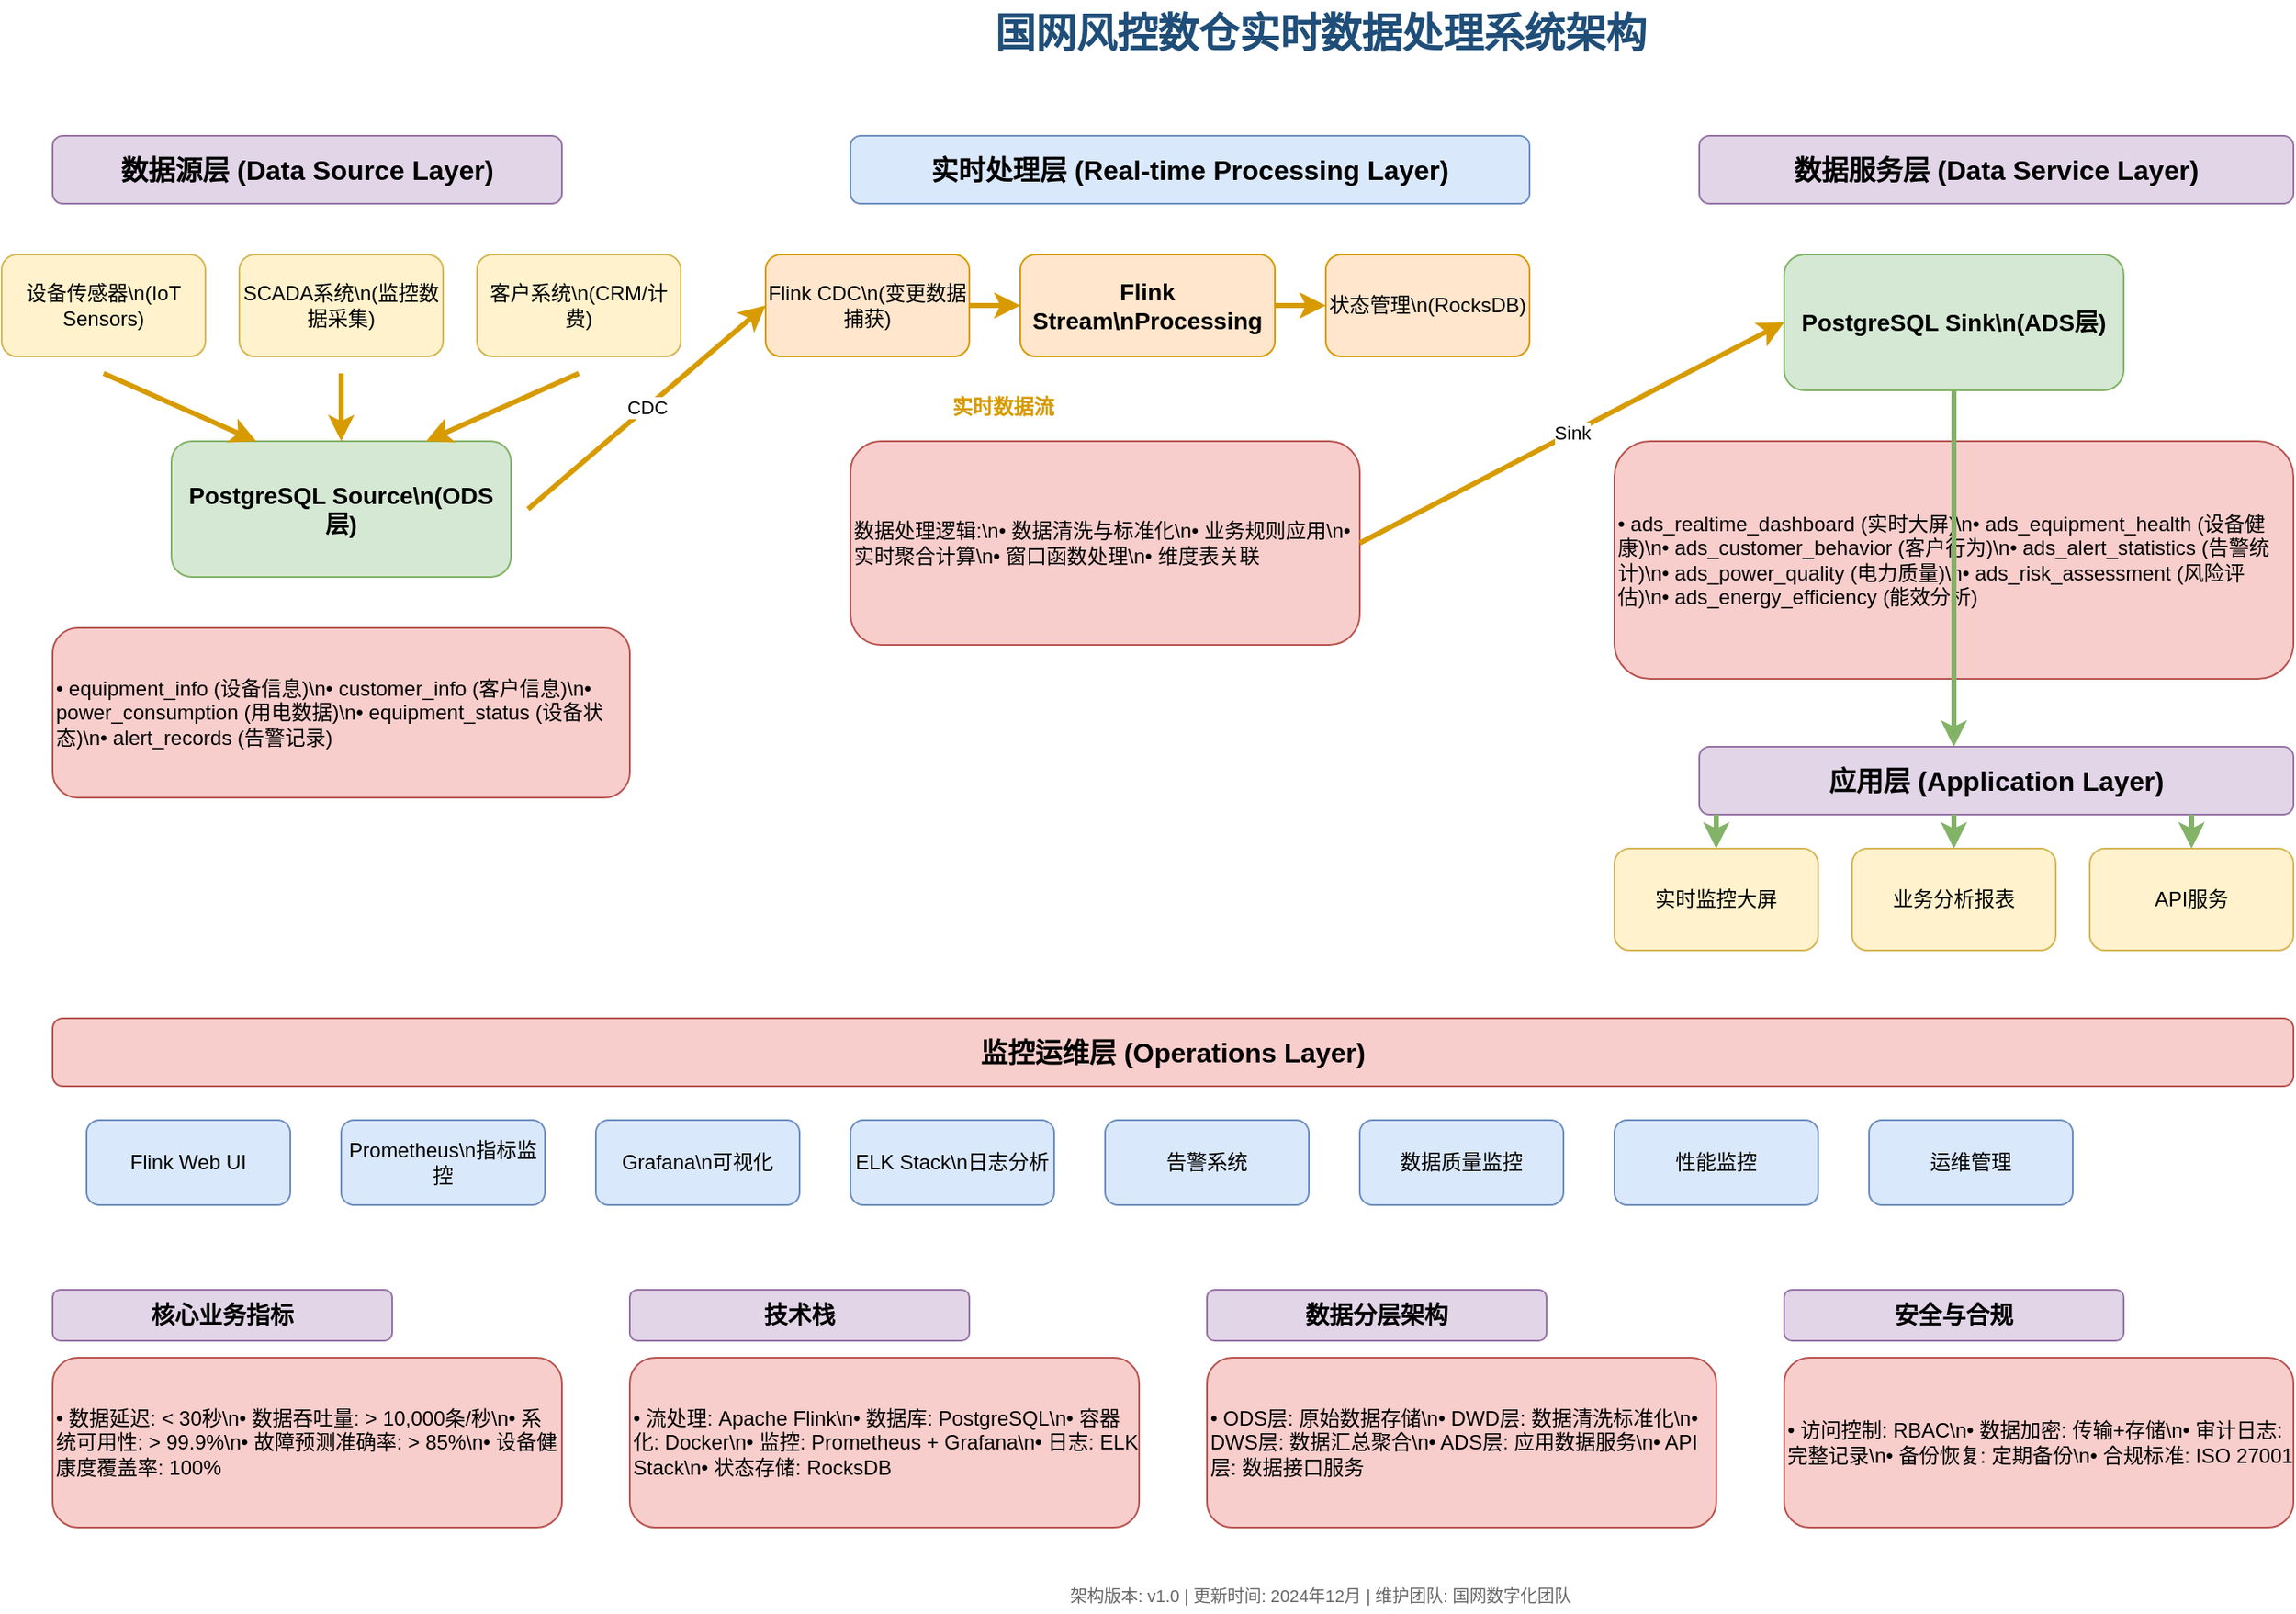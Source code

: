 <mxfile version="24.7.17" type="device">
  <diagram name="国网风控数仓技术架构" id="architecture">
    <mxGraphModel dx="1422" dy="794" grid="1" gridSize="10" guides="1" tooltips="1" connect="1" arrows="1" fold="1" page="1" pageScale="1" pageWidth="1654" pageHeight="1169" math="0" shadow="0">
      <root>
        <mxCell id="0" />
        <mxCell id="1" parent="0" />
        
        <!-- 标题 -->
        <mxCell id="title" value="国网风控数仓实时数据处理系统架构" style="text;html=1;strokeColor=none;fillColor=none;align=center;verticalAlign=middle;whiteSpace=wrap;rounded=0;fontSize=24;fontStyle=1;fontColor=#1f4e79;" vertex="1" parent="1">
          <mxGeometry x="527" y="20" width="600" height="40" as="geometry" />
        </mxCell>
        
        <!-- 数据源层 -->
        <mxCell id="datasource_layer" value="数据源层 (Data Source Layer)" style="rounded=1;whiteSpace=wrap;html=1;fillColor=#e1d5e7;strokeColor=#9673a6;fontSize=16;fontStyle=1;" vertex="1" parent="1">
          <mxGeometry x="80" y="100" width="300" height="40" as="geometry" />
        </mxCell>
        
        <!-- 设备传感器 -->
        <mxCell id="sensors" value="设备传感器\n(IoT Sensors)" style="rounded=1;whiteSpace=wrap;html=1;fillColor=#fff2cc;strokeColor=#d6b656;" vertex="1" parent="1">
          <mxGeometry x="50" y="170" width="120" height="60" as="geometry" />
        </mxCell>
        
        <!-- SCADA系统 -->
        <mxCell id="scada" value="SCADA系统\n(监控数据采集)" style="rounded=1;whiteSpace=wrap;html=1;fillColor=#fff2cc;strokeColor=#d6b656;" vertex="1" parent="1">
          <mxGeometry x="190" y="170" width="120" height="60" as="geometry" />
        </mxCell>
        
        <!-- 客户系统 -->
        <mxCell id="customer_sys" value="客户系统\n(CRM/计费)" style="rounded=1;whiteSpace=wrap;html=1;fillColor=#fff2cc;strokeColor=#d6b656;" vertex="1" parent="1">
          <mxGeometry x="330" y="170" width="120" height="60" as="geometry" />
        </mxCell>
        
        <!-- PostgreSQL Source -->
        <mxCell id="pg_source" value="PostgreSQL Source\n(ODS层)" style="rounded=1;whiteSpace=wrap;html=1;fillColor=#d5e8d4;strokeColor=#82b366;fontSize=14;fontStyle=1;" vertex="1" parent="1">
          <mxGeometry x="150" y="280" width="200" height="80" as="geometry" />
        </mxCell>
        
        <!-- ODS表 -->
        <mxCell id="ods_tables" value="• equipment_info (设备信息)\n• customer_info (客户信息)\n• power_consumption (用电数据)\n• equipment_status (设备状态)\n• alert_records (告警记录)" style="rounded=1;whiteSpace=wrap;html=1;fillColor=#f8cecc;strokeColor=#b85450;align=left;" vertex="1" parent="1">
          <mxGeometry x="80" y="390" width="340" height="100" as="geometry" />
        </mxCell>
        
        <!-- 实时处理层 -->
        <mxCell id="processing_layer" value="实时处理层 (Real-time Processing Layer)" style="rounded=1;whiteSpace=wrap;html=1;fillColor=#dae8fc;strokeColor=#6c8ebf;fontSize=16;fontStyle=1;" vertex="1" parent="1">
          <mxGeometry x="550" y="100" width="400" height="40" as="geometry" />
        </mxCell>
        
        <!-- Flink CDC -->
        <mxCell id="flink_cdc" value="Flink CDC\n(变更数据捕获)" style="rounded=1;whiteSpace=wrap;html=1;fillColor=#ffe6cc;strokeColor=#d79b00;" vertex="1" parent="1">
          <mxGeometry x="500" y="170" width="120" height="60" as="geometry" />
        </mxCell>
        
        <!-- Flink Stream Processing -->
        <mxCell id="flink_stream" value="Flink Stream\nProcessing" style="rounded=1;whiteSpace=wrap;html=1;fillColor=#ffe6cc;strokeColor=#d79b00;fontSize=14;fontStyle=1;" vertex="1" parent="1">
          <mxGeometry x="650" y="170" width="150" height="60" as="geometry" />
        </mxCell>
        
        <!-- 状态管理 -->
        <mxCell id="state_mgmt" value="状态管理\n(RocksDB)" style="rounded=1;whiteSpace=wrap;html=1;fillColor=#ffe6cc;strokeColor=#d79b00;" vertex="1" parent="1">
          <mxGeometry x="830" y="170" width="120" height="60" as="geometry" />
        </mxCell>
        
        <!-- 数据处理逻辑 -->
        <mxCell id="processing_logic" value="数据处理逻辑:\n• 数据清洗与标准化\n• 业务规则应用\n• 实时聚合计算\n• 窗口函数处理\n• 维度表关联" style="rounded=1;whiteSpace=wrap;html=1;fillColor=#f8cecc;strokeColor=#b85450;align=left;" vertex="1" parent="1">
          <mxGeometry x="550" y="280" width="300" height="120" as="geometry" />
        </mxCell>
        
        <!-- 数据服务层 -->
        <mxCell id="service_layer" value="数据服务层 (Data Service Layer)" style="rounded=1;whiteSpace=wrap;html=1;fillColor=#e1d5e7;strokeColor=#9673a6;fontSize=16;fontStyle=1;" vertex="1" parent="1">
          <mxGeometry x="1050" y="100" width="350" height="40" as="geometry" />
        </mxCell>
        
        <!-- PostgreSQL Sink -->
        <mxCell id="pg_sink" value="PostgreSQL Sink\n(ADS层)" style="rounded=1;whiteSpace=wrap;html=1;fillColor=#d5e8d4;strokeColor=#82b366;fontSize=14;fontStyle=1;" vertex="1" parent="1">
          <mxGeometry x="1100" y="170" width="200" height="80" as="geometry" />
        </mxCell>
        
        <!-- ADS表 -->
        <mxCell id="ads_tables" value="• ads_realtime_dashboard (实时大屏)\n• ads_equipment_health (设备健康)\n• ads_customer_behavior (客户行为)\n• ads_alert_statistics (告警统计)\n• ads_power_quality (电力质量)\n• ads_risk_assessment (风险评估)\n• ads_energy_efficiency (能效分析)" style="rounded=1;whiteSpace=wrap;html=1;fillColor=#f8cecc;strokeColor=#b85450;align=left;" vertex="1" parent="1">
          <mxGeometry x="1000" y="280" width="400" height="140" as="geometry" />
        </mxCell>
        
        <!-- 应用层 -->
        <mxCell id="app_layer" value="应用层 (Application Layer)" style="rounded=1;whiteSpace=wrap;html=1;fillColor=#e1d5e7;strokeColor=#9673a6;fontSize=16;fontStyle=1;" vertex="1" parent="1">
          <mxGeometry x="1050" y="460" width="350" height="40" as="geometry" />
        </mxCell>
        
        <!-- 实时大屏 -->
        <mxCell id="dashboard" value="实时监控大屏" style="rounded=1;whiteSpace=wrap;html=1;fillColor=#fff2cc;strokeColor=#d6b656;" vertex="1" parent="1">
          <mxGeometry x="1000" y="520" width="120" height="60" as="geometry" />
        </mxCell>
        
        <!-- 业务报表 -->
        <mxCell id="reports" value="业务分析报表" style="rounded=1;whiteSpace=wrap;html=1;fillColor=#fff2cc;strokeColor=#d6b656;" vertex="1" parent="1">
          <mxGeometry x="1140" y="520" width="120" height="60" as="geometry" />
        </mxCell>
        
        <!-- API服务 -->
        <mxCell id="api_service" value="API服务" style="rounded=1;whiteSpace=wrap;html=1;fillColor=#fff2cc;strokeColor=#d6b656;" vertex="1" parent="1">
          <mxGeometry x="1280" y="520" width="120" height="60" as="geometry" />
        </mxCell>
        
        <!-- 监控运维层 -->
        <mxCell id="ops_layer" value="监控运维层 (Operations Layer)" style="rounded=1;whiteSpace=wrap;html=1;fillColor=#f8cecc;strokeColor=#b85450;fontSize=16;fontStyle=1;" vertex="1" parent="1">
          <mxGeometry x="80" y="620" width="1320" height="40" as="geometry" />
        </mxCell>
        
        <!-- Flink Web UI -->
        <mxCell id="flink_ui" value="Flink Web UI" style="rounded=1;whiteSpace=wrap;html=1;fillColor=#dae8fc;strokeColor=#6c8ebf;" vertex="1" parent="1">
          <mxGeometry x="100" y="680" width="120" height="50" as="geometry" />
        </mxCell>
        
        <!-- Prometheus -->
        <mxCell id="prometheus" value="Prometheus\n指标监控" style="rounded=1;whiteSpace=wrap;html=1;fillColor=#dae8fc;strokeColor=#6c8ebf;" vertex="1" parent="1">
          <mxGeometry x="250" y="680" width="120" height="50" as="geometry" />
        </mxCell>
        
        <!-- Grafana -->
        <mxCell id="grafana" value="Grafana\n可视化" style="rounded=1;whiteSpace=wrap;html=1;fillColor=#dae8fc;strokeColor=#6c8ebf;" vertex="1" parent="1">
          <mxGeometry x="400" y="680" width="120" height="50" as="geometry" />
        </mxCell>
        
        <!-- ELK Stack -->
        <mxCell id="elk" value="ELK Stack\n日志分析" style="rounded=1;whiteSpace=wrap;html=1;fillColor=#dae8fc;strokeColor=#6c8ebf;" vertex="1" parent="1">
          <mxGeometry x="550" y="680" width="120" height="50" as="geometry" />
        </mxCell>
        
        <!-- 告警系统 -->
        <mxCell id="alerting" value="告警系统" style="rounded=1;whiteSpace=wrap;html=1;fillColor=#dae8fc;strokeColor=#6c8ebf;" vertex="1" parent="1">
          <mxGeometry x="700" y="680" width="120" height="50" as="geometry" />
        </mxCell>
        
        <!-- 数据质量监控 -->
        <mxCell id="data_quality" value="数据质量监控" style="rounded=1;whiteSpace=wrap;html=1;fillColor=#dae8fc;strokeColor=#6c8ebf;" vertex="1" parent="1">
          <mxGeometry x="850" y="680" width="120" height="50" as="geometry" />
        </mxCell>
        
        <!-- 性能监控 -->
        <mxCell id="perf_monitor" value="性能监控" style="rounded=1;whiteSpace=wrap;html=1;fillColor=#dae8fc;strokeColor=#6c8ebf;" vertex="1" parent="1">
          <mxGeometry x="1000" y="680" width="120" height="50" as="geometry" />
        </mxCell>
        
        <!-- 运维管理 -->
        <mxCell id="ops_mgmt" value="运维管理" style="rounded=1;whiteSpace=wrap;html=1;fillColor=#dae8fc;strokeColor=#6c8ebf;" vertex="1" parent="1">
          <mxGeometry x="1150" y="680" width="120" height="50" as="geometry" />
        </mxCell>
        
        <!-- 业务指标框 -->
        <mxCell id="metrics_box" value="核心业务指标" style="rounded=1;whiteSpace=wrap;html=1;fillColor=#e1d5e7;strokeColor=#9673a6;fontSize=14;fontStyle=1;" vertex="1" parent="1">
          <mxGeometry x="80" y="780" width="200" height="30" as="geometry" />
        </mxCell>
        
        <mxCell id="metrics_content" value="• 数据延迟: &lt; 30秒\n• 数据吞吐量: &gt; 10,000条/秒\n• 系统可用性: &gt; 99.9%\n• 故障预测准确率: &gt; 85%\n• 设备健康度覆盖率: 100%" style="rounded=1;whiteSpace=wrap;html=1;fillColor=#f8cecc;strokeColor=#b85450;align=left;" vertex="1" parent="1">
          <mxGeometry x="80" y="820" width="300" height="100" as="geometry" />
        </mxCell>
        
        <!-- 技术栈框 -->
        <mxCell id="tech_stack_box" value="技术栈" style="rounded=1;whiteSpace=wrap;html=1;fillColor=#e1d5e7;strokeColor=#9673a6;fontSize=14;fontStyle=1;" vertex="1" parent="1">
          <mxGeometry x="420" y="780" width="200" height="30" as="geometry" />
        </mxCell>
        
        <mxCell id="tech_stack_content" value="• 流处理: Apache Flink\n• 数据库: PostgreSQL\n• 容器化: Docker\n• 监控: Prometheus + Grafana\n• 日志: ELK Stack\n• 状态存储: RocksDB" style="rounded=1;whiteSpace=wrap;html=1;fillColor=#f8cecc;strokeColor=#b85450;align=left;" vertex="1" parent="1">
          <mxGeometry x="420" y="820" width="300" height="100" as="geometry" />
        </mxCell>
        
        <!-- 数据分层框 -->
        <mxCell id="data_layers_box" value="数据分层架构" style="rounded=1;whiteSpace=wrap;html=1;fillColor=#e1d5e7;strokeColor=#9673a6;fontSize=14;fontStyle=1;" vertex="1" parent="1">
          <mxGeometry x="760" y="780" width="200" height="30" as="geometry" />
        </mxCell>
        
        <mxCell id="data_layers_content" value="• ODS层: 原始数据存储\n• DWD层: 数据清洗标准化\n• DWS层: 数据汇总聚合\n• ADS层: 应用数据服务\n• API层: 数据接口服务" style="rounded=1;whiteSpace=wrap;html=1;fillColor=#f8cecc;strokeColor=#b85450;align=left;" vertex="1" parent="1">
          <mxGeometry x="760" y="820" width="300" height="100" as="geometry" />
        </mxCell>
        
        <!-- 安全合规框 -->
        <mxCell id="security_box" value="安全与合规" style="rounded=1;whiteSpace=wrap;html=1;fillColor=#e1d5e7;strokeColor=#9673a6;fontSize=14;fontStyle=1;" vertex="1" parent="1">
          <mxGeometry x="1100" y="780" width="200" height="30" as="geometry" />
        </mxCell>
        
        <mxCell id="security_content" value="• 访问控制: RBAC\n• 数据加密: 传输+存储\n• 审计日志: 完整记录\n• 备份恢复: 定期备份\n• 合规标准: ISO 27001" style="rounded=1;whiteSpace=wrap;html=1;fillColor=#f8cecc;strokeColor=#b85450;align=left;" vertex="1" parent="1">
          <mxGeometry x="1100" y="820" width="300" height="100" as="geometry" />
        </mxCell>
        
        <!-- 数据流箭头 -->
        <mxCell id="flow1" value="" style="endArrow=classic;html=1;rounded=0;strokeWidth=3;strokeColor=#d79b00;" edge="1" parent="1">
          <mxGeometry width="50" height="50" relative="1" as="geometry">
            <mxPoint x="110" y="240" as="sourcePoint" />
            <mxPoint x="200" y="280" as="targetPoint" />
          </mxGeometry>
        </mxCell>
        
        <mxCell id="flow2" value="" style="endArrow=classic;html=1;rounded=0;strokeWidth=3;strokeColor=#d79b00;" edge="1" parent="1">
          <mxGeometry width="50" height="50" relative="1" as="geometry">
            <mxPoint x="250" y="240" as="sourcePoint" />
            <mxPoint x="250" y="280" as="targetPoint" />
          </mxGeometry>
        </mxCell>
        
        <mxCell id="flow3" value="" style="endArrow=classic;html=1;rounded=0;strokeWidth=3;strokeColor=#d79b00;" edge="1" parent="1">
          <mxGeometry width="50" height="50" relative="1" as="geometry">
            <mxPoint x="390" y="240" as="sourcePoint" />
            <mxPoint x="300" y="280" as="targetPoint" />
          </mxGeometry>
        </mxCell>
        
        <mxCell id="flow4" value="CDC" style="endArrow=classic;html=1;rounded=0;strokeWidth=3;strokeColor=#d79b00;" edge="1" parent="1">
          <mxGeometry width="50" height="50" relative="1" as="geometry">
            <mxPoint x="360" y="320" as="sourcePoint" />
            <mxPoint x="500" y="200" as="targetPoint" />
          </mxGeometry>
        </mxCell>
        
        <mxCell id="flow5" value="" style="endArrow=classic;html=1;rounded=0;strokeWidth=3;strokeColor=#d79b00;" edge="1" parent="1">
          <mxGeometry width="50" height="50" relative="1" as="geometry">
            <mxPoint x="620" y="200" as="sourcePoint" />
            <mxPoint x="650" y="200" as="targetPoint" />
          </mxGeometry>
        </mxCell>
        
        <mxCell id="flow6" value="" style="endArrow=classic;html=1;rounded=0;strokeWidth=3;strokeColor=#d79b00;" edge="1" parent="1">
          <mxGeometry width="50" height="50" relative="1" as="geometry">
            <mxPoint x="800" y="200" as="sourcePoint" />
            <mxPoint x="830" y="200" as="targetPoint" />
          </mxGeometry>
        </mxCell>
        
        <mxCell id="flow7" value="Sink" style="endArrow=classic;html=1;rounded=0;strokeWidth=3;strokeColor=#d79b00;" edge="1" parent="1">
          <mxGeometry width="50" height="50" relative="1" as="geometry">
            <mxPoint x="850" y="340" as="sourcePoint" />
            <mxPoint x="1100" y="210" as="targetPoint" />
          </mxGeometry>
        </mxCell>
        
        <mxCell id="flow8" value="" style="endArrow=classic;html=1;rounded=0;strokeWidth=3;strokeColor=#82b366;" edge="1" parent="1">
          <mxGeometry width="50" height="50" relative="1" as="geometry">
            <mxPoint x="1200" y="250" as="sourcePoint" />
            <mxPoint x="1200" y="460" as="targetPoint" />
          </mxGeometry>
        </mxCell>
        
        <mxCell id="flow9" value="" style="endArrow=classic;html=1;rounded=0;strokeWidth=3;strokeColor=#82b366;" edge="1" parent="1">
          <mxGeometry width="50" height="50" relative="1" as="geometry">
            <mxPoint x="1060" y="500" as="sourcePoint" />
            <mxPoint x="1060" y="520" as="targetPoint" />
          </mxGeometry>
        </mxCell>
        
        <mxCell id="flow10" value="" style="endArrow=classic;html=1;rounded=0;strokeWidth=3;strokeColor=#82b366;" edge="1" parent="1">
          <mxGeometry width="50" height="50" relative="1" as="geometry">
            <mxPoint x="1200" y="500" as="sourcePoint" />
            <mxPoint x="1200" y="520" as="targetPoint" />
          </mxGeometry>
        </mxCell>
        
        <mxCell id="flow11" value="" style="endArrow=classic;html=1;rounded=0;strokeWidth=3;strokeColor=#82b366;" edge="1" parent="1">
          <mxGeometry width="50" height="50" relative="1" as="geometry">
            <mxPoint x="1340" y="500" as="sourcePoint" />
            <mxPoint x="1340" y="520" as="targetPoint" />
          </mxGeometry>
        </mxCell>
        
        <!-- 数据流标签 -->
        <mxCell id="data_flow_label" value="实时数据流" style="text;html=1;strokeColor=none;fillColor=none;align=center;verticalAlign=middle;whiteSpace=wrap;rounded=0;fontSize=12;fontStyle=1;fontColor=#d79b00;" vertex="1" parent="1">
          <mxGeometry x="600" y="250" width="80" height="20" as="geometry" />
        </mxCell>
        
        <!-- 版本信息 -->
        <mxCell id="version_info" value="架构版本: v1.0 | 更新时间: 2024年12月 | 维护团队: 国网数字化团队" style="text;html=1;strokeColor=none;fillColor=none;align=center;verticalAlign=middle;whiteSpace=wrap;rounded=0;fontSize=10;fontColor=#666666;" vertex="1" parent="1">
          <mxGeometry x="527" y="950" width="600" height="20" as="geometry" />
        </mxCell>
        
      </root>
    </mxGraphModel>
  </diagram>
</mxfile>